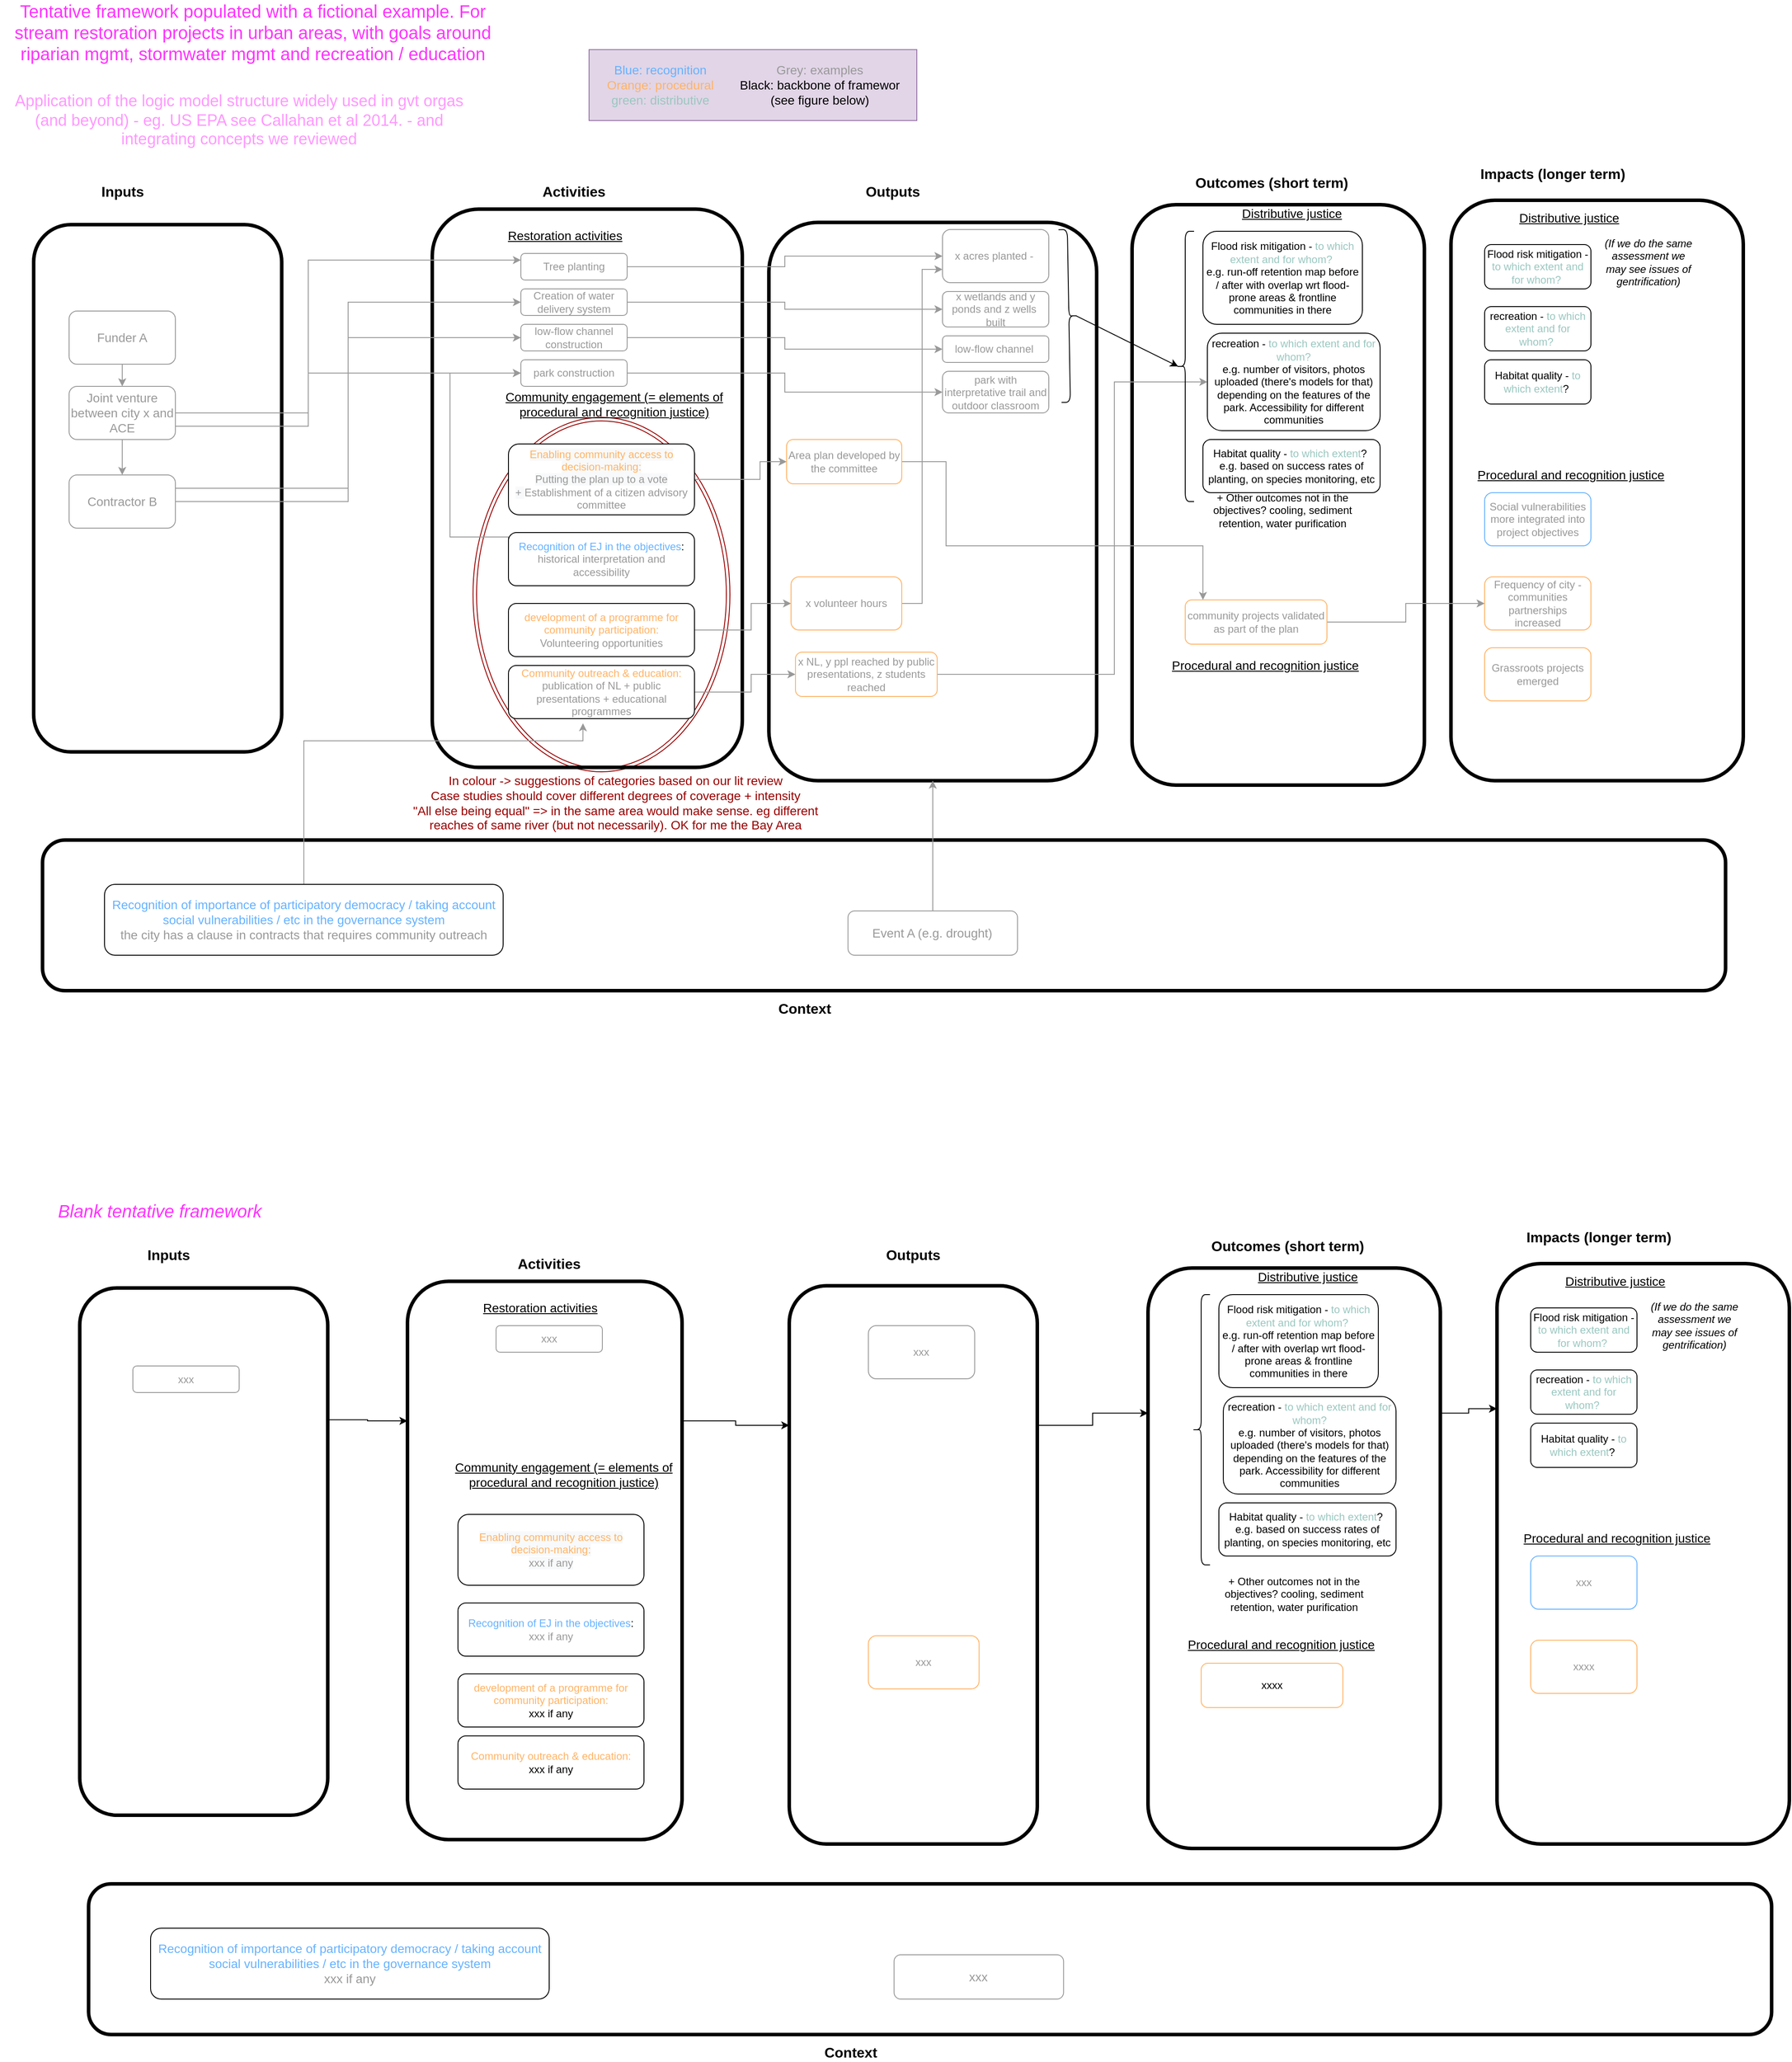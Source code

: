 <mxfile version="13.6.6" type="github">
  <diagram id="vgA6iTGPaxQfXKOa6rfH" name="Page-1">
    <mxGraphModel dx="1371" dy="645" grid="1" gridSize="10" guides="1" tooltips="1" connect="1" arrows="1" fold="1" page="1" pageScale="1" pageWidth="1654" pageHeight="2336" math="0" shadow="0">
      <root>
        <mxCell id="0" />
        <mxCell id="1" parent="0" />
        <mxCell id="vsAwOf1phoWgkUj9JQo5-122" value="" style="whiteSpace=wrap;html=1;strokeColor=#9673a6;strokeWidth=1;fillColor=#e1d5e7;fontSize=14;" vertex="1" parent="1">
          <mxGeometry x="685" y="70" width="370" height="80" as="geometry" />
        </mxCell>
        <mxCell id="vsAwOf1phoWgkUj9JQo5-114" style="edgeStyle=orthogonalEdgeStyle;rounded=0;orthogonalLoop=1;jettySize=auto;html=1;exitX=1;exitY=0.25;exitDx=0;exitDy=0;entryX=0;entryY=0.25;entryDx=0;entryDy=0;strokeColor=#000000;fontSize=14;fontColor=#999999;" edge="1" parent="1" source="vsAwOf1phoWgkUj9JQo5-41" target="vsAwOf1phoWgkUj9JQo5-38">
          <mxGeometry relative="1" as="geometry" />
        </mxCell>
        <mxCell id="vsAwOf1phoWgkUj9JQo5-41" value="" style="rounded=1;whiteSpace=wrap;html=1;fontSize=16;fillColor=none;strokeWidth=4;" vertex="1" parent="1">
          <mxGeometry x="480" y="1460" width="310" height="630" as="geometry" />
        </mxCell>
        <mxCell id="vsAwOf1phoWgkUj9JQo5-33" value="" style="rounded=1;whiteSpace=wrap;html=1;fontSize=16;fillColor=none;strokeWidth=4;" vertex="1" parent="1">
          <mxGeometry x="68" y="962" width="1900" height="170" as="geometry" />
        </mxCell>
        <mxCell id="vsAwOf1phoWgkUj9JQo5-28" value="" style="rounded=1;whiteSpace=wrap;html=1;fontSize=16;fillColor=none;strokeWidth=4;" vertex="1" parent="1">
          <mxGeometry x="1298" y="245" width="330" height="655" as="geometry" />
        </mxCell>
        <mxCell id="vsAwOf1phoWgkUj9JQo5-30" value="" style="rounded=1;whiteSpace=wrap;html=1;fontSize=16;fillColor=none;strokeWidth=4;" vertex="1" parent="1">
          <mxGeometry x="1658" y="240" width="330" height="655" as="geometry" />
        </mxCell>
        <mxCell id="vsAwOf1phoWgkUj9JQo5-26" value="" style="rounded=1;whiteSpace=wrap;html=1;fontSize=16;fillColor=none;strokeWidth=4;" vertex="1" parent="1">
          <mxGeometry x="888" y="265" width="370" height="630" as="geometry" />
        </mxCell>
        <mxCell id="vsAwOf1phoWgkUj9JQo5-22" value="" style="rounded=1;whiteSpace=wrap;html=1;fontSize=16;fillColor=none;strokeWidth=4;" vertex="1" parent="1">
          <mxGeometry x="58" y="267.5" width="280" height="595" as="geometry" />
        </mxCell>
        <mxCell id="OVi4SH4In0DBITWxW0jp-76" value="" style="ellipse;shape=doubleEllipse;whiteSpace=wrap;html=1;fillColor=none;fontColor=#990000;strokeColor=#990000;" parent="1" vertex="1">
          <mxGeometry x="554" y="485" width="290" height="400" as="geometry" />
        </mxCell>
        <mxCell id="vsAwOf1phoWgkUj9JQo5-4" value="" style="rounded=1;whiteSpace=wrap;html=1;fontSize=16;fillColor=none;strokeWidth=4;" vertex="1" parent="1">
          <mxGeometry x="508" y="250" width="350" height="630" as="geometry" />
        </mxCell>
        <mxCell id="OVi4SH4In0DBITWxW0jp-1" value="Activities" style="text;html=1;strokeColor=none;fillColor=none;align=center;verticalAlign=middle;whiteSpace=wrap;rounded=0;fontSize=16;fontStyle=1" parent="1" vertex="1">
          <mxGeometry x="648" y="220" width="40" height="20" as="geometry" />
        </mxCell>
        <mxCell id="OVi4SH4In0DBITWxW0jp-23" style="edgeStyle=orthogonalEdgeStyle;rounded=0;orthogonalLoop=1;jettySize=auto;html=1;exitX=1;exitY=0.5;exitDx=0;exitDy=0;strokeColor=#999999;" parent="1" source="OVi4SH4In0DBITWxW0jp-2" target="OVi4SH4In0DBITWxW0jp-16" edge="1">
          <mxGeometry relative="1" as="geometry" />
        </mxCell>
        <mxCell id="OVi4SH4In0DBITWxW0jp-2" value="Tree planting" style="rounded=1;whiteSpace=wrap;html=1;fontColor=#999999;strokeColor=#999999;" parent="1" vertex="1">
          <mxGeometry x="608" y="300" width="120" height="30" as="geometry" />
        </mxCell>
        <mxCell id="OVi4SH4In0DBITWxW0jp-3" value="&lt;font style=&quot;font-size: 14px&quot;&gt;&lt;u&gt;Restoration activities&lt;/u&gt;&lt;/font&gt;" style="text;html=1;strokeColor=none;fillColor=none;align=center;verticalAlign=middle;whiteSpace=wrap;rounded=0;" parent="1" vertex="1">
          <mxGeometry x="588" y="270" width="140" height="20" as="geometry" />
        </mxCell>
        <mxCell id="OVi4SH4In0DBITWxW0jp-38" style="edgeStyle=orthogonalEdgeStyle;rounded=0;orthogonalLoop=1;jettySize=auto;html=1;exitX=1;exitY=0.5;exitDx=0;exitDy=0;entryX=0;entryY=0.5;entryDx=0;entryDy=0;strokeColor=#999999;" parent="1" source="OVi4SH4In0DBITWxW0jp-4" target="OVi4SH4In0DBITWxW0jp-17" edge="1">
          <mxGeometry relative="1" as="geometry" />
        </mxCell>
        <mxCell id="OVi4SH4In0DBITWxW0jp-4" value="Creation of water delivery system" style="rounded=1;whiteSpace=wrap;html=1;fontColor=#999999;strokeColor=#999999;" parent="1" vertex="1">
          <mxGeometry x="608" y="340" width="120" height="30" as="geometry" />
        </mxCell>
        <mxCell id="OVi4SH4In0DBITWxW0jp-36" style="edgeStyle=orthogonalEdgeStyle;rounded=0;orthogonalLoop=1;jettySize=auto;html=1;exitX=1;exitY=0.5;exitDx=0;exitDy=0;entryX=0;entryY=0.5;entryDx=0;entryDy=0;strokeColor=#999999;" parent="1" source="OVi4SH4In0DBITWxW0jp-5" target="OVi4SH4In0DBITWxW0jp-18" edge="1">
          <mxGeometry relative="1" as="geometry" />
        </mxCell>
        <mxCell id="OVi4SH4In0DBITWxW0jp-5" value="low-flow channel construction" style="rounded=1;whiteSpace=wrap;html=1;fontColor=#999999;strokeColor=#999999;" parent="1" vertex="1">
          <mxGeometry x="608" y="380" width="120" height="30" as="geometry" />
        </mxCell>
        <mxCell id="OVi4SH4In0DBITWxW0jp-34" style="edgeStyle=orthogonalEdgeStyle;rounded=0;orthogonalLoop=1;jettySize=auto;html=1;exitX=1;exitY=0.5;exitDx=0;exitDy=0;strokeColor=#999999;" parent="1" source="OVi4SH4In0DBITWxW0jp-6" target="OVi4SH4In0DBITWxW0jp-19" edge="1">
          <mxGeometry relative="1" as="geometry" />
        </mxCell>
        <mxCell id="OVi4SH4In0DBITWxW0jp-6" value="park construction" style="rounded=1;whiteSpace=wrap;html=1;fontColor=#999999;strokeColor=#999999;" parent="1" vertex="1">
          <mxGeometry x="608" y="420" width="120" height="30" as="geometry" />
        </mxCell>
        <mxCell id="OVi4SH4In0DBITWxW0jp-7" value="&lt;div&gt;Community engagement (= elements of &lt;br&gt;&lt;/div&gt;&lt;div&gt;procedural and recognition justice)&lt;/div&gt;" style="text;html=1;align=center;verticalAlign=middle;resizable=0;points=[];autosize=1;fontSize=14;fontStyle=4" parent="1" vertex="1">
          <mxGeometry x="583" y="450" width="260" height="40" as="geometry" />
        </mxCell>
        <mxCell id="OVi4SH4In0DBITWxW0jp-25" style="edgeStyle=orthogonalEdgeStyle;rounded=0;orthogonalLoop=1;jettySize=auto;html=1;exitX=1;exitY=0.5;exitDx=0;exitDy=0;entryX=0;entryY=0.5;entryDx=0;entryDy=0;strokeColor=#999999;" parent="1" source="OVi4SH4In0DBITWxW0jp-10" target="OVi4SH4In0DBITWxW0jp-20" edge="1">
          <mxGeometry relative="1" as="geometry">
            <Array as="points">
              <mxPoint x="878" y="555" />
              <mxPoint x="878" y="535" />
            </Array>
          </mxGeometry>
        </mxCell>
        <mxCell id="OVi4SH4In0DBITWxW0jp-10" value="&lt;font color=&quot;#FFB366&quot;&gt;&lt;span style=&quot;font-family: &amp;#34;helvetica&amp;#34; ; font-size: 12px ; font-style: normal ; font-weight: 400 ; letter-spacing: normal ; text-align: center ; text-indent: 0px ; text-transform: none ; word-spacing: 0px ; background-color: rgb(248 , 249 , 250) ; display: inline ; float: none&quot;&gt;Enabling community access to decision-making&lt;/span&gt;&lt;/font&gt;&lt;span style=&quot;color: rgb(0 , 0 , 0) ; font-family: &amp;#34;helvetica&amp;#34; ; font-size: 12px ; font-style: normal ; font-weight: 400 ; letter-spacing: normal ; text-align: center ; text-indent: 0px ; text-transform: none ; word-spacing: 0px ; background-color: rgb(248 , 249 , 250) ; display: inline ; float: none&quot;&gt;&lt;font color=&quot;#FFB366&quot;&gt;: &lt;/font&gt;&lt;br&gt;&lt;font color=&quot;#999999&quot;&gt;Putting the plan up to a vote +&amp;nbsp;&lt;/font&gt;&lt;/span&gt;&lt;font color=&quot;#999999&quot;&gt;Establishment of a citizen advisory committee&lt;/font&gt;" style="rounded=1;whiteSpace=wrap;html=1;" parent="1" vertex="1">
          <mxGeometry x="594" y="515" width="210" height="80" as="geometry" />
        </mxCell>
        <mxCell id="OVi4SH4In0DBITWxW0jp-31" style="edgeStyle=orthogonalEdgeStyle;rounded=0;orthogonalLoop=1;jettySize=auto;html=1;exitX=0;exitY=0.5;exitDx=0;exitDy=0;entryX=0;entryY=0.5;entryDx=0;entryDy=0;strokeColor=#999999;" parent="1" source="OVi4SH4In0DBITWxW0jp-11" target="OVi4SH4In0DBITWxW0jp-6" edge="1">
          <mxGeometry relative="1" as="geometry">
            <Array as="points">
              <mxPoint x="594" y="620" />
              <mxPoint x="528" y="620" />
              <mxPoint x="528" y="435" />
            </Array>
          </mxGeometry>
        </mxCell>
        <mxCell id="OVi4SH4In0DBITWxW0jp-11" value="&lt;font color=&quot;#66b2ff&quot;&gt;Recognition of EJ in the objectives&lt;/font&gt;: &lt;font color=&quot;#999999&quot;&gt;historical interpretation and accessibility&lt;/font&gt;" style="rounded=1;whiteSpace=wrap;html=1;" parent="1" vertex="1">
          <mxGeometry x="594" y="615" width="210" height="60" as="geometry" />
        </mxCell>
        <mxCell id="OVi4SH4In0DBITWxW0jp-30" style="edgeStyle=orthogonalEdgeStyle;rounded=0;orthogonalLoop=1;jettySize=auto;html=1;exitX=1;exitY=0.5;exitDx=0;exitDy=0;strokeColor=#999999;" parent="1" source="OVi4SH4In0DBITWxW0jp-13" target="OVi4SH4In0DBITWxW0jp-27" edge="1">
          <mxGeometry relative="1" as="geometry">
            <Array as="points">
              <mxPoint x="868" y="725" />
              <mxPoint x="868" y="695" />
            </Array>
          </mxGeometry>
        </mxCell>
        <mxCell id="OVi4SH4In0DBITWxW0jp-13" value="&lt;font color=&quot;#FFB366&quot;&gt;development of a programme for community participation:&lt;/font&gt;&lt;br&gt;&lt;font color=&quot;#999999&quot;&gt;Volunteering opportunities&lt;/font&gt;" style="rounded=1;whiteSpace=wrap;html=1;" parent="1" vertex="1">
          <mxGeometry x="594" y="695" width="210" height="60" as="geometry" />
        </mxCell>
        <mxCell id="OVi4SH4In0DBITWxW0jp-26" style="edgeStyle=orthogonalEdgeStyle;rounded=0;orthogonalLoop=1;jettySize=auto;html=1;exitX=1;exitY=0.5;exitDx=0;exitDy=0;entryX=0;entryY=0.5;entryDx=0;entryDy=0;strokeColor=#999999;" parent="1" source="OVi4SH4In0DBITWxW0jp-14" target="OVi4SH4In0DBITWxW0jp-21" edge="1">
          <mxGeometry relative="1" as="geometry">
            <Array as="points">
              <mxPoint x="868" y="795" />
              <mxPoint x="868" y="775" />
            </Array>
          </mxGeometry>
        </mxCell>
        <mxCell id="OVi4SH4In0DBITWxW0jp-14" value="&lt;font color=&quot;#FFB366&quot;&gt;Community outreach &amp;amp; education:&lt;/font&gt;&lt;br&gt;&lt;font color=&quot;#999999&quot;&gt;publication of NL + public presentations + educational programmes&lt;/font&gt;" style="rounded=1;whiteSpace=wrap;html=1;" parent="1" vertex="1">
          <mxGeometry x="594" y="765" width="210" height="60" as="geometry" />
        </mxCell>
        <mxCell id="OVi4SH4In0DBITWxW0jp-15" value="Outputs" style="text;html=1;strokeColor=none;fillColor=none;align=center;verticalAlign=middle;whiteSpace=wrap;rounded=0;fontSize=16;fontStyle=1" parent="1" vertex="1">
          <mxGeometry x="1008" y="220" width="40" height="20" as="geometry" />
        </mxCell>
        <mxCell id="OVi4SH4In0DBITWxW0jp-16" value="x acres planted -&amp;nbsp;" style="rounded=1;whiteSpace=wrap;html=1;fontColor=#999999;strokeColor=#999999;" parent="1" vertex="1">
          <mxGeometry x="1084" y="273" width="120" height="60" as="geometry" />
        </mxCell>
        <mxCell id="OVi4SH4In0DBITWxW0jp-17" value="x wetlands and y ponds and z wells&amp;nbsp; built" style="rounded=1;whiteSpace=wrap;html=1;fontColor=#999999;strokeColor=#999999;" parent="1" vertex="1">
          <mxGeometry x="1084" y="343" width="120" height="40" as="geometry" />
        </mxCell>
        <mxCell id="OVi4SH4In0DBITWxW0jp-18" value="low-flow channel&amp;nbsp;" style="rounded=1;whiteSpace=wrap;html=1;fontColor=#999999;strokeColor=#999999;" parent="1" vertex="1">
          <mxGeometry x="1084" y="393" width="120" height="30" as="geometry" />
        </mxCell>
        <mxCell id="OVi4SH4In0DBITWxW0jp-19" value="park with interpretative trail and outdoor classroom" style="rounded=1;whiteSpace=wrap;html=1;fontColor=#999999;strokeColor=#999999;" parent="1" vertex="1">
          <mxGeometry x="1084" y="433" width="120" height="47" as="geometry" />
        </mxCell>
        <mxCell id="OVi4SH4In0DBITWxW0jp-46" style="edgeStyle=orthogonalEdgeStyle;rounded=0;orthogonalLoop=1;jettySize=auto;html=1;exitX=1;exitY=0.5;exitDx=0;exitDy=0;strokeColor=#999999;" parent="1" source="OVi4SH4In0DBITWxW0jp-20" target="OVi4SH4In0DBITWxW0jp-45" edge="1">
          <mxGeometry relative="1" as="geometry">
            <Array as="points">
              <mxPoint x="1088" y="535" />
              <mxPoint x="1088" y="630" />
              <mxPoint x="1378" y="630" />
            </Array>
          </mxGeometry>
        </mxCell>
        <mxCell id="OVi4SH4In0DBITWxW0jp-20" value="&lt;font&gt;Area plan developed by the committee&lt;/font&gt;" style="rounded=1;whiteSpace=wrap;html=1;strokeColor=#FFB366;fontColor=#999999;" parent="1" vertex="1">
          <mxGeometry x="908" y="510" width="130" height="50" as="geometry" />
        </mxCell>
        <mxCell id="vsAwOf1phoWgkUj9JQo5-25" style="edgeStyle=orthogonalEdgeStyle;rounded=0;orthogonalLoop=1;jettySize=auto;html=1;exitX=1;exitY=0.5;exitDx=0;exitDy=0;entryX=0;entryY=0.5;entryDx=0;entryDy=0;fontSize=16;fontColor=#000000;strokeColor=#999999;" edge="1" parent="1" source="OVi4SH4In0DBITWxW0jp-21" target="OVi4SH4In0DBITWxW0jp-47">
          <mxGeometry relative="1" as="geometry">
            <Array as="points">
              <mxPoint x="1278" y="775" />
              <mxPoint x="1278" y="445" />
            </Array>
          </mxGeometry>
        </mxCell>
        <mxCell id="OVi4SH4In0DBITWxW0jp-21" value="&lt;font&gt;x NL, y ppl reached by public presentations, z students reached&lt;/font&gt;" style="rounded=1;whiteSpace=wrap;html=1;strokeColor=#FFB366;fontColor=#999999;" parent="1" vertex="1">
          <mxGeometry x="918" y="750" width="160" height="50" as="geometry" />
        </mxCell>
        <mxCell id="OVi4SH4In0DBITWxW0jp-28" style="edgeStyle=orthogonalEdgeStyle;rounded=0;orthogonalLoop=1;jettySize=auto;html=1;exitX=1;exitY=0.5;exitDx=0;exitDy=0;entryX=0;entryY=0.75;entryDx=0;entryDy=0;strokeColor=#999999;" parent="1" source="OVi4SH4In0DBITWxW0jp-27" target="OVi4SH4In0DBITWxW0jp-16" edge="1">
          <mxGeometry relative="1" as="geometry" />
        </mxCell>
        <mxCell id="OVi4SH4In0DBITWxW0jp-27" value="&lt;font&gt;x volunteer hours&lt;/font&gt;" style="rounded=1;whiteSpace=wrap;html=1;strokeColor=#FFB366;fontColor=#999999;" parent="1" vertex="1">
          <mxGeometry x="913" y="665" width="125" height="60" as="geometry" />
        </mxCell>
        <mxCell id="OVi4SH4In0DBITWxW0jp-42" value="Outcomes (short term)&amp;nbsp;" style="text;html=1;strokeColor=none;fillColor=none;align=center;verticalAlign=middle;whiteSpace=wrap;rounded=0;fontSize=16;fontStyle=1" parent="1" vertex="1">
          <mxGeometry x="1368" y="210" width="180" height="20" as="geometry" />
        </mxCell>
        <mxCell id="OVi4SH4In0DBITWxW0jp-44" value="Flood risk mitigation - &lt;font color=&quot;#9ac7bf&quot;&gt;to which extent and for whom?&lt;/font&gt;&amp;nbsp;&lt;br&gt;e.g. run-off retention map before / after with overlap wrt flood-prone areas &amp;amp; frontline communities in there" style="rounded=1;whiteSpace=wrap;html=1;" parent="1" vertex="1">
          <mxGeometry x="1378" y="275" width="180" height="105" as="geometry" />
        </mxCell>
        <mxCell id="OVi4SH4In0DBITWxW0jp-80" style="edgeStyle=orthogonalEdgeStyle;rounded=0;orthogonalLoop=1;jettySize=auto;html=1;exitX=1;exitY=0.5;exitDx=0;exitDy=0;entryX=0;entryY=0.5;entryDx=0;entryDy=0;strokeColor=#999999;" parent="1" source="OVi4SH4In0DBITWxW0jp-45" target="OVi4SH4In0DBITWxW0jp-73" edge="1">
          <mxGeometry relative="1" as="geometry" />
        </mxCell>
        <mxCell id="OVi4SH4In0DBITWxW0jp-45" value="&lt;font color=&quot;#999999&quot;&gt;community projects validated as part of the plan&lt;/font&gt;" style="rounded=1;whiteSpace=wrap;html=1;strokeColor=#FFB366;" parent="1" vertex="1">
          <mxGeometry x="1358" y="691" width="160" height="50" as="geometry" />
        </mxCell>
        <mxCell id="OVi4SH4In0DBITWxW0jp-47" value="recreation - &lt;font color=&quot;#9ac7bf&quot;&gt;to which extent and for whom? &lt;/font&gt;&lt;br&gt;e.g. number of visitors, photos uploaded (there&#39;s models for that) depending on the features of the park. Accessibility for different communities" style="rounded=1;whiteSpace=wrap;html=1;" parent="1" vertex="1">
          <mxGeometry x="1383" y="390" width="195" height="110" as="geometry" />
        </mxCell>
        <mxCell id="OVi4SH4In0DBITWxW0jp-48" value="Habitat quality - &lt;font color=&quot;#9ac7bf&quot;&gt;to which extent&lt;/font&gt;?&amp;nbsp;&lt;br&gt;e.g. based on success rates of planting, on species monitoring, etc" style="rounded=1;whiteSpace=wrap;html=1;" parent="1" vertex="1">
          <mxGeometry x="1378" y="510" width="200" height="60" as="geometry" />
        </mxCell>
        <mxCell id="OVi4SH4In0DBITWxW0jp-51" value="Distributive justice" style="text;html=1;align=center;verticalAlign=middle;resizable=0;points=[];autosize=1;fontSize=14;fontStyle=4" parent="1" vertex="1">
          <mxGeometry x="1413" y="245" width="130" height="20" as="geometry" />
        </mxCell>
        <mxCell id="OVi4SH4In0DBITWxW0jp-54" value="Impacts (longer term)" style="text;html=1;strokeColor=none;fillColor=none;align=center;verticalAlign=middle;whiteSpace=wrap;rounded=0;fontSize=16;fontStyle=1" parent="1" vertex="1">
          <mxGeometry x="1683" y="200" width="180" height="20" as="geometry" />
        </mxCell>
        <mxCell id="OVi4SH4In0DBITWxW0jp-55" value="" style="shape=curlyBracket;whiteSpace=wrap;html=1;rounded=1;strokeColor=#000000;" parent="1" vertex="1">
          <mxGeometry x="1348" y="275" width="20" height="305" as="geometry" />
        </mxCell>
        <mxCell id="OVi4SH4In0DBITWxW0jp-56" value="" style="shape=curlyBracket;whiteSpace=wrap;html=1;rounded=1;strokeColor=#000000;rotation=-181;size=0.5;" parent="1" vertex="1">
          <mxGeometry x="1216.65" y="273" width="20" height="195" as="geometry" />
        </mxCell>
        <mxCell id="OVi4SH4In0DBITWxW0jp-57" value="" style="endArrow=classic;html=1;exitX=0.1;exitY=0.5;exitDx=0;exitDy=0;exitPerimeter=0;entryX=0.1;entryY=0.5;entryDx=0;entryDy=0;entryPerimeter=0;" parent="1" source="OVi4SH4In0DBITWxW0jp-56" target="OVi4SH4In0DBITWxW0jp-55" edge="1">
          <mxGeometry width="50" height="50" relative="1" as="geometry">
            <mxPoint x="1236.65" y="369.92" as="sourcePoint" />
            <mxPoint x="1288" y="410" as="targetPoint" />
          </mxGeometry>
        </mxCell>
        <mxCell id="OVi4SH4In0DBITWxW0jp-60" value="Flood risk mitigation - &lt;font color=&quot;#9ac7bf&quot;&gt;to which extent and for whom?&lt;/font&gt;&amp;nbsp;" style="rounded=1;whiteSpace=wrap;html=1;" parent="1" vertex="1">
          <mxGeometry x="1696" y="290" width="120" height="50" as="geometry" />
        </mxCell>
        <mxCell id="OVi4SH4In0DBITWxW0jp-61" value="recreation - &lt;font color=&quot;#9ac7bf&quot;&gt;to which extent and for whom?&amp;nbsp;&lt;/font&gt;" style="rounded=1;whiteSpace=wrap;html=1;" parent="1" vertex="1">
          <mxGeometry x="1696" y="359.99" width="120" height="50" as="geometry" />
        </mxCell>
        <mxCell id="OVi4SH4In0DBITWxW0jp-62" value="Habitat quality - &lt;font color=&quot;#9ac7bf&quot;&gt;to which extent&lt;/font&gt;?&amp;nbsp;" style="rounded=1;whiteSpace=wrap;html=1;" parent="1" vertex="1">
          <mxGeometry x="1696" y="419.99" width="120" height="50" as="geometry" />
        </mxCell>
        <mxCell id="OVi4SH4In0DBITWxW0jp-63" value="Distributive justice" style="text;html=1;align=center;verticalAlign=middle;resizable=0;points=[];autosize=1;fontSize=14;fontStyle=4" parent="1" vertex="1">
          <mxGeometry x="1726" y="250" width="130" height="20" as="geometry" />
        </mxCell>
        <mxCell id="OVi4SH4In0DBITWxW0jp-66" value="(If we do the same assessment we may see issues of gentrification)" style="text;html=1;strokeColor=none;fillColor=none;align=center;verticalAlign=middle;whiteSpace=wrap;rounded=0;fontStyle=2" parent="1" vertex="1">
          <mxGeometry x="1826" y="300" width="110" height="20" as="geometry" />
        </mxCell>
        <mxCell id="OVi4SH4In0DBITWxW0jp-72" value="+ Other outcomes not in the objectives? cooling, sediment retention, water purification" style="text;html=1;strokeColor=none;fillColor=none;align=center;verticalAlign=middle;whiteSpace=wrap;rounded=0;" parent="1" vertex="1">
          <mxGeometry x="1383" y="580" width="170" height="20" as="geometry" />
        </mxCell>
        <mxCell id="OVi4SH4In0DBITWxW0jp-73" value="&lt;font&gt;Frequency of city - communities partnerships increased&lt;/font&gt;" style="rounded=1;whiteSpace=wrap;html=1;fontColor=#999999;strokeColor=#FFB366;" parent="1" vertex="1">
          <mxGeometry x="1696" y="665" width="120" height="60" as="geometry" />
        </mxCell>
        <mxCell id="OVi4SH4In0DBITWxW0jp-75" value="&lt;font&gt;Social vulnerabilities more integrated into project objectives&lt;/font&gt;" style="rounded=1;whiteSpace=wrap;html=1;fontColor=#999999;strokeColor=#66B2FF;" parent="1" vertex="1">
          <mxGeometry x="1696" y="570" width="120" height="60" as="geometry" />
        </mxCell>
        <mxCell id="OVi4SH4In0DBITWxW0jp-81" value="&lt;font&gt;Grassroots projects emerged&lt;/font&gt;" style="rounded=1;whiteSpace=wrap;html=1;fontColor=#999999;strokeColor=#FFB366;" parent="1" vertex="1">
          <mxGeometry x="1696" y="745" width="120" height="60" as="geometry" />
        </mxCell>
        <mxCell id="vsAwOf1phoWgkUj9JQo5-1" value="Procedural and recognition justice" style="text;html=1;align=center;verticalAlign=middle;resizable=0;points=[];autosize=1;fontSize=14;fontStyle=4" vertex="1" parent="1">
          <mxGeometry x="1678" y="540" width="230" height="20" as="geometry" />
        </mxCell>
        <mxCell id="vsAwOf1phoWgkUj9JQo5-3" value="Procedural and recognition justice" style="text;html=1;align=center;verticalAlign=middle;resizable=0;points=[];autosize=1;fontSize=14;fontStyle=4" vertex="1" parent="1">
          <mxGeometry x="1333" y="755" width="230" height="20" as="geometry" />
        </mxCell>
        <mxCell id="vsAwOf1phoWgkUj9JQo5-6" value="&lt;div&gt;&lt;font color=&quot;#66B2FF&quot;&gt;Blue: recognition&lt;/font&gt;&lt;/div&gt;&lt;div&gt;&lt;font color=&quot;#FFB366&quot;&gt;Orange: procedural&lt;/font&gt;&lt;/div&gt;&lt;div&gt;&lt;font color=&quot;#9AC7BF&quot;&gt;green: distributive&lt;/font&gt;&lt;br&gt;&lt;/div&gt;" style="text;html=1;align=center;verticalAlign=middle;resizable=0;points=[];autosize=1;fontSize=14;fontColor=#990000;" vertex="1" parent="1">
          <mxGeometry x="695" y="80" width="140" height="60" as="geometry" />
        </mxCell>
        <mxCell id="vsAwOf1phoWgkUj9JQo5-8" value="Inputs " style="text;html=1;align=center;verticalAlign=middle;resizable=0;points=[];autosize=1;fontSize=16;fontStyle=1" vertex="1" parent="1">
          <mxGeometry x="128" y="220" width="60" height="20" as="geometry" />
        </mxCell>
        <mxCell id="vsAwOf1phoWgkUj9JQo5-15" style="edgeStyle=orthogonalEdgeStyle;rounded=0;orthogonalLoop=1;jettySize=auto;html=1;exitX=0.5;exitY=1;exitDx=0;exitDy=0;entryX=0.5;entryY=0;entryDx=0;entryDy=0;fontSize=14;fontColor=#000000;strokeColor=#999999;" edge="1" parent="1" source="vsAwOf1phoWgkUj9JQo5-9" target="vsAwOf1phoWgkUj9JQo5-10">
          <mxGeometry relative="1" as="geometry" />
        </mxCell>
        <mxCell id="vsAwOf1phoWgkUj9JQo5-9" value="Funder A" style="rounded=1;whiteSpace=wrap;html=1;strokeWidth=1;fillColor=none;fontSize=14;strokeColor=#999999;fontColor=#999999;" vertex="1" parent="1">
          <mxGeometry x="98" y="365" width="120" height="60" as="geometry" />
        </mxCell>
        <mxCell id="vsAwOf1phoWgkUj9JQo5-16" style="edgeStyle=orthogonalEdgeStyle;rounded=0;orthogonalLoop=1;jettySize=auto;html=1;exitX=0.5;exitY=1;exitDx=0;exitDy=0;entryX=0.5;entryY=0;entryDx=0;entryDy=0;fontSize=14;fontColor=#000000;strokeColor=#999999;" edge="1" parent="1" source="vsAwOf1phoWgkUj9JQo5-10" target="vsAwOf1phoWgkUj9JQo5-11">
          <mxGeometry relative="1" as="geometry" />
        </mxCell>
        <mxCell id="vsAwOf1phoWgkUj9JQo5-19" style="edgeStyle=orthogonalEdgeStyle;rounded=0;orthogonalLoop=1;jettySize=auto;html=1;exitX=1;exitY=0.5;exitDx=0;exitDy=0;entryX=0;entryY=0.25;entryDx=0;entryDy=0;fontSize=14;fontColor=#000000;strokeColor=#999999;" edge="1" parent="1" source="vsAwOf1phoWgkUj9JQo5-10" target="OVi4SH4In0DBITWxW0jp-2">
          <mxGeometry relative="1" as="geometry">
            <Array as="points">
              <mxPoint x="368" y="480" />
              <mxPoint x="368" y="308" />
            </Array>
          </mxGeometry>
        </mxCell>
        <mxCell id="vsAwOf1phoWgkUj9JQo5-20" style="edgeStyle=orthogonalEdgeStyle;rounded=0;orthogonalLoop=1;jettySize=auto;html=1;exitX=1;exitY=0.75;exitDx=0;exitDy=0;entryX=0;entryY=0.5;entryDx=0;entryDy=0;fontSize=14;fontColor=#000000;strokeColor=#999999;" edge="1" parent="1" source="vsAwOf1phoWgkUj9JQo5-10" target="OVi4SH4In0DBITWxW0jp-6">
          <mxGeometry relative="1" as="geometry">
            <Array as="points">
              <mxPoint x="368" y="495" />
              <mxPoint x="368" y="435" />
            </Array>
          </mxGeometry>
        </mxCell>
        <mxCell id="vsAwOf1phoWgkUj9JQo5-10" value="Joint venture between city x and ACE" style="rounded=1;whiteSpace=wrap;html=1;strokeWidth=1;fillColor=none;fontSize=14;strokeColor=#999999;fontColor=#999999;" vertex="1" parent="1">
          <mxGeometry x="98" y="450" width="120" height="60" as="geometry" />
        </mxCell>
        <mxCell id="vsAwOf1phoWgkUj9JQo5-17" style="edgeStyle=orthogonalEdgeStyle;rounded=0;orthogonalLoop=1;jettySize=auto;html=1;exitX=1;exitY=0.5;exitDx=0;exitDy=0;entryX=0;entryY=0.5;entryDx=0;entryDy=0;fontSize=14;fontColor=#000000;strokeColor=#999999;" edge="1" parent="1" source="vsAwOf1phoWgkUj9JQo5-11" target="OVi4SH4In0DBITWxW0jp-5">
          <mxGeometry relative="1" as="geometry" />
        </mxCell>
        <mxCell id="vsAwOf1phoWgkUj9JQo5-18" style="edgeStyle=orthogonalEdgeStyle;rounded=0;orthogonalLoop=1;jettySize=auto;html=1;exitX=1;exitY=0.25;exitDx=0;exitDy=0;entryX=0;entryY=0.5;entryDx=0;entryDy=0;fontSize=14;fontColor=#000000;strokeColor=#999999;" edge="1" parent="1" source="vsAwOf1phoWgkUj9JQo5-11" target="OVi4SH4In0DBITWxW0jp-4">
          <mxGeometry relative="1" as="geometry" />
        </mxCell>
        <mxCell id="vsAwOf1phoWgkUj9JQo5-11" value="Contractor B" style="rounded=1;whiteSpace=wrap;html=1;strokeWidth=1;fillColor=none;fontSize=14;strokeColor=#999999;fontColor=#999999;" vertex="1" parent="1">
          <mxGeometry x="98" y="550" width="120" height="60" as="geometry" />
        </mxCell>
        <mxCell id="vsAwOf1phoWgkUj9JQo5-21" style="edgeStyle=orthogonalEdgeStyle;rounded=0;orthogonalLoop=1;jettySize=auto;html=1;exitX=0.5;exitY=0;exitDx=0;exitDy=0;entryX=0.428;entryY=0.863;entryDx=0;entryDy=0;entryPerimeter=0;fontSize=14;fontColor=#000000;strokeColor=#999999;" edge="1" parent="1" source="vsAwOf1phoWgkUj9JQo5-12" target="OVi4SH4In0DBITWxW0jp-76">
          <mxGeometry relative="1" as="geometry">
            <Array as="points">
              <mxPoint x="363" y="850" />
              <mxPoint x="678" y="850" />
            </Array>
          </mxGeometry>
        </mxCell>
        <mxCell id="vsAwOf1phoWgkUj9JQo5-12" value="&lt;font color=&quot;#66b2ff&quot;&gt;Recognition of importance of participatory democracy / taking account social vulnerabilities / etc in the governance system&lt;/font&gt;&lt;br&gt;&lt;font color=&quot;#999999&quot;&gt;the city has a clause in contracts that requires community outreach&lt;/font&gt;" style="rounded=1;whiteSpace=wrap;html=1;strokeWidth=1;fillColor=none;fontSize=14;fontColor=#000000;" vertex="1" parent="1">
          <mxGeometry x="138" y="1012" width="450" height="80" as="geometry" />
        </mxCell>
        <mxCell id="vsAwOf1phoWgkUj9JQo5-32" style="edgeStyle=orthogonalEdgeStyle;rounded=0;orthogonalLoop=1;jettySize=auto;html=1;exitX=0.5;exitY=0;exitDx=0;exitDy=0;entryX=0.5;entryY=1;entryDx=0;entryDy=0;fontSize=14;fontColor=#000000;strokeColor=#999999;" edge="1" parent="1" source="vsAwOf1phoWgkUj9JQo5-31" target="vsAwOf1phoWgkUj9JQo5-26">
          <mxGeometry relative="1" as="geometry" />
        </mxCell>
        <mxCell id="vsAwOf1phoWgkUj9JQo5-31" value="&lt;font color=&quot;#999999&quot;&gt;Event A (e.g. drought)&lt;/font&gt;" style="rounded=1;whiteSpace=wrap;html=1;strokeWidth=1;fillColor=none;fontSize=14;fontColor=#000000;strokeColor=#999999;" vertex="1" parent="1">
          <mxGeometry x="977.32" y="1042" width="191.35" height="50" as="geometry" />
        </mxCell>
        <mxCell id="vsAwOf1phoWgkUj9JQo5-34" value="Context" style="text;html=1;align=center;verticalAlign=middle;resizable=0;points=[];autosize=1;fontSize=16;fontStyle=1" vertex="1" parent="1">
          <mxGeometry x="888" y="1142" width="80" height="20" as="geometry" />
        </mxCell>
        <mxCell id="vsAwOf1phoWgkUj9JQo5-35" value="" style="rounded=1;whiteSpace=wrap;html=1;fontSize=16;fillColor=none;strokeWidth=4;" vertex="1" parent="1">
          <mxGeometry x="120" y="2140" width="1900" height="170" as="geometry" />
        </mxCell>
        <mxCell id="vsAwOf1phoWgkUj9JQo5-120" style="edgeStyle=orthogonalEdgeStyle;rounded=0;orthogonalLoop=1;jettySize=auto;html=1;exitX=1;exitY=0.25;exitDx=0;exitDy=0;entryX=0;entryY=0.25;entryDx=0;entryDy=0;strokeColor=#000000;fontSize=14;fontColor=#999999;" edge="1" parent="1" source="vsAwOf1phoWgkUj9JQo5-36" target="vsAwOf1phoWgkUj9JQo5-37">
          <mxGeometry relative="1" as="geometry" />
        </mxCell>
        <mxCell id="vsAwOf1phoWgkUj9JQo5-36" value="" style="rounded=1;whiteSpace=wrap;html=1;fontSize=16;fillColor=none;strokeWidth=4;" vertex="1" parent="1">
          <mxGeometry x="1316" y="1445" width="330" height="655" as="geometry" />
        </mxCell>
        <mxCell id="vsAwOf1phoWgkUj9JQo5-37" value="" style="rounded=1;whiteSpace=wrap;html=1;fontSize=16;fillColor=none;strokeWidth=4;" vertex="1" parent="1">
          <mxGeometry x="1710" y="1440" width="330" height="655" as="geometry" />
        </mxCell>
        <mxCell id="vsAwOf1phoWgkUj9JQo5-116" style="edgeStyle=orthogonalEdgeStyle;rounded=0;orthogonalLoop=1;jettySize=auto;html=1;exitX=1;exitY=0.25;exitDx=0;exitDy=0;entryX=0;entryY=0.25;entryDx=0;entryDy=0;strokeColor=#000000;fontSize=14;fontColor=#999999;" edge="1" parent="1" source="vsAwOf1phoWgkUj9JQo5-38" target="vsAwOf1phoWgkUj9JQo5-36">
          <mxGeometry relative="1" as="geometry" />
        </mxCell>
        <mxCell id="vsAwOf1phoWgkUj9JQo5-38" value="" style="rounded=1;whiteSpace=wrap;html=1;fontSize=16;fillColor=none;strokeWidth=4;" vertex="1" parent="1">
          <mxGeometry x="911" y="1465" width="280" height="630" as="geometry" />
        </mxCell>
        <mxCell id="vsAwOf1phoWgkUj9JQo5-111" style="edgeStyle=orthogonalEdgeStyle;rounded=0;orthogonalLoop=1;jettySize=auto;html=1;exitX=1;exitY=0.25;exitDx=0;exitDy=0;entryX=0;entryY=0.25;entryDx=0;entryDy=0;fontSize=14;fontColor=#999999;" edge="1" parent="1" source="vsAwOf1phoWgkUj9JQo5-39" target="vsAwOf1phoWgkUj9JQo5-41">
          <mxGeometry relative="1" as="geometry" />
        </mxCell>
        <mxCell id="vsAwOf1phoWgkUj9JQo5-39" value="" style="rounded=1;whiteSpace=wrap;html=1;fontSize=16;fillColor=none;strokeWidth=4;" vertex="1" parent="1">
          <mxGeometry x="110" y="1467.5" width="280" height="595" as="geometry" />
        </mxCell>
        <mxCell id="vsAwOf1phoWgkUj9JQo5-42" value="Activities" style="text;html=1;strokeColor=none;fillColor=none;align=center;verticalAlign=middle;whiteSpace=wrap;rounded=0;fontSize=16;fontStyle=1" vertex="1" parent="1">
          <mxGeometry x="620" y="1430" width="40" height="20" as="geometry" />
        </mxCell>
        <mxCell id="vsAwOf1phoWgkUj9JQo5-44" value="xxx" style="rounded=1;whiteSpace=wrap;html=1;fontColor=#999999;strokeColor=#999999;" vertex="1" parent="1">
          <mxGeometry x="580" y="1510" width="120" height="30" as="geometry" />
        </mxCell>
        <mxCell id="vsAwOf1phoWgkUj9JQo5-45" value="&lt;font style=&quot;font-size: 14px&quot;&gt;&lt;u&gt;Restoration activities&lt;/u&gt;&lt;/font&gt;" style="text;html=1;strokeColor=none;fillColor=none;align=center;verticalAlign=middle;whiteSpace=wrap;rounded=0;" vertex="1" parent="1">
          <mxGeometry x="560" y="1480" width="140" height="20" as="geometry" />
        </mxCell>
        <mxCell id="vsAwOf1phoWgkUj9JQo5-52" value="&lt;div&gt;Community engagement (= elements of &lt;br&gt;&lt;/div&gt;&lt;div&gt;procedural and recognition justice)&lt;/div&gt;" style="text;html=1;align=center;verticalAlign=middle;resizable=0;points=[];autosize=1;fontSize=14;fontStyle=4" vertex="1" parent="1">
          <mxGeometry x="526" y="1658" width="260" height="40" as="geometry" />
        </mxCell>
        <mxCell id="vsAwOf1phoWgkUj9JQo5-54" value="&lt;font color=&quot;#FFB366&quot;&gt;&lt;span style=&quot;font-family: &amp;#34;helvetica&amp;#34; ; font-size: 12px ; font-style: normal ; font-weight: 400 ; letter-spacing: normal ; text-align: center ; text-indent: 0px ; text-transform: none ; word-spacing: 0px ; background-color: rgb(248 , 249 , 250) ; display: inline ; float: none&quot;&gt;Enabling community access to decision-making&lt;/span&gt;&lt;/font&gt;&lt;span style=&quot;color: rgb(0 , 0 , 0) ; font-family: &amp;#34;helvetica&amp;#34; ; font-size: 12px ; font-style: normal ; font-weight: 400 ; letter-spacing: normal ; text-align: center ; text-indent: 0px ; text-transform: none ; word-spacing: 0px ; background-color: rgb(248 , 249 , 250) ; display: inline ; float: none&quot;&gt;&lt;font color=&quot;#FFB366&quot;&gt;: &lt;/font&gt;&lt;br&gt;&lt;font color=&quot;#999999&quot;&gt;xxx if any&lt;/font&gt;&lt;/span&gt;&lt;font color=&quot;#999999&quot;&gt;&lt;/font&gt;" style="rounded=1;whiteSpace=wrap;html=1;" vertex="1" parent="1">
          <mxGeometry x="537" y="1723" width="210" height="80" as="geometry" />
        </mxCell>
        <mxCell id="vsAwOf1phoWgkUj9JQo5-56" value="&lt;font color=&quot;#66b2ff&quot;&gt;Recognition of EJ in the objectives&lt;/font&gt;: &lt;font color=&quot;#999999&quot;&gt;xxx if any&lt;br&gt;&lt;/font&gt;" style="rounded=1;whiteSpace=wrap;html=1;" vertex="1" parent="1">
          <mxGeometry x="537" y="1823" width="210" height="60" as="geometry" />
        </mxCell>
        <mxCell id="vsAwOf1phoWgkUj9JQo5-58" value="&lt;font color=&quot;#FFB366&quot;&gt;development of a programme for community participation:&lt;/font&gt;&lt;br&gt;xxx if any" style="rounded=1;whiteSpace=wrap;html=1;" vertex="1" parent="1">
          <mxGeometry x="537" y="1903" width="210" height="60" as="geometry" />
        </mxCell>
        <mxCell id="vsAwOf1phoWgkUj9JQo5-60" value="&lt;font color=&quot;#FFB366&quot;&gt;Community outreach &amp;amp; education:&lt;/font&gt;&lt;br&gt;xxx if any" style="rounded=1;whiteSpace=wrap;html=1;" vertex="1" parent="1">
          <mxGeometry x="537" y="1973" width="210" height="60" as="geometry" />
        </mxCell>
        <mxCell id="vsAwOf1phoWgkUj9JQo5-61" value="Outputs" style="text;html=1;strokeColor=none;fillColor=none;align=center;verticalAlign=middle;whiteSpace=wrap;rounded=0;fontSize=16;fontStyle=1" vertex="1" parent="1">
          <mxGeometry x="1031" y="1420" width="40" height="20" as="geometry" />
        </mxCell>
        <mxCell id="vsAwOf1phoWgkUj9JQo5-62" value="xxx" style="rounded=1;whiteSpace=wrap;html=1;fontColor=#999999;strokeColor=#999999;" vertex="1" parent="1">
          <mxGeometry x="1000.32" y="1510" width="120" height="60" as="geometry" />
        </mxCell>
        <mxCell id="vsAwOf1phoWgkUj9JQo5-71" value="xxx" style="rounded=1;whiteSpace=wrap;html=1;strokeColor=#FFB366;fontColor=#999999;" vertex="1" parent="1">
          <mxGeometry x="1000.32" y="1860" width="125" height="60" as="geometry" />
        </mxCell>
        <mxCell id="vsAwOf1phoWgkUj9JQo5-72" value="Outcomes (short term)&amp;nbsp;" style="text;html=1;strokeColor=none;fillColor=none;align=center;verticalAlign=middle;whiteSpace=wrap;rounded=0;fontSize=16;fontStyle=1" vertex="1" parent="1">
          <mxGeometry x="1386" y="1410" width="180" height="20" as="geometry" />
        </mxCell>
        <mxCell id="vsAwOf1phoWgkUj9JQo5-73" value="Flood risk mitigation - &lt;font color=&quot;#9ac7bf&quot;&gt;to which extent and for whom?&lt;/font&gt;&amp;nbsp;&lt;br&gt;e.g. run-off retention map before / after with overlap wrt flood-prone areas &amp;amp; frontline communities in there" style="rounded=1;whiteSpace=wrap;html=1;" vertex="1" parent="1">
          <mxGeometry x="1396" y="1475" width="180" height="105" as="geometry" />
        </mxCell>
        <mxCell id="vsAwOf1phoWgkUj9JQo5-75" value="xxxx" style="rounded=1;whiteSpace=wrap;html=1;strokeColor=#FFB366;" vertex="1" parent="1">
          <mxGeometry x="1376" y="1891" width="160" height="50" as="geometry" />
        </mxCell>
        <mxCell id="vsAwOf1phoWgkUj9JQo5-76" value="recreation - &lt;font color=&quot;#9ac7bf&quot;&gt;to which extent and for whom? &lt;/font&gt;&lt;br&gt;e.g. number of visitors, photos uploaded (there&#39;s models for that) depending on the features of the park. Accessibility for different communities" style="rounded=1;whiteSpace=wrap;html=1;" vertex="1" parent="1">
          <mxGeometry x="1401" y="1590" width="195" height="110" as="geometry" />
        </mxCell>
        <mxCell id="vsAwOf1phoWgkUj9JQo5-77" value="Habitat quality - &lt;font color=&quot;#9ac7bf&quot;&gt;to which extent&lt;/font&gt;?&amp;nbsp;&lt;br&gt;e.g. based on success rates of planting, on species monitoring, etc" style="rounded=1;whiteSpace=wrap;html=1;" vertex="1" parent="1">
          <mxGeometry x="1396" y="1710" width="200" height="60" as="geometry" />
        </mxCell>
        <mxCell id="vsAwOf1phoWgkUj9JQo5-78" value="Distributive justice" style="text;html=1;align=center;verticalAlign=middle;resizable=0;points=[];autosize=1;fontSize=14;fontStyle=4" vertex="1" parent="1">
          <mxGeometry x="1431" y="1445" width="130" height="20" as="geometry" />
        </mxCell>
        <mxCell id="vsAwOf1phoWgkUj9JQo5-79" value="Impacts (longer term)" style="text;html=1;strokeColor=none;fillColor=none;align=center;verticalAlign=middle;whiteSpace=wrap;rounded=0;fontSize=16;fontStyle=1" vertex="1" parent="1">
          <mxGeometry x="1735" y="1400" width="180" height="20" as="geometry" />
        </mxCell>
        <mxCell id="vsAwOf1phoWgkUj9JQo5-80" value="" style="shape=curlyBracket;whiteSpace=wrap;html=1;rounded=1;strokeColor=#000000;" vertex="1" parent="1">
          <mxGeometry x="1366" y="1475" width="20" height="305" as="geometry" />
        </mxCell>
        <mxCell id="vsAwOf1phoWgkUj9JQo5-83" value="Flood risk mitigation - &lt;font color=&quot;#9ac7bf&quot;&gt;to which extent and for whom?&lt;/font&gt;&amp;nbsp;" style="rounded=1;whiteSpace=wrap;html=1;" vertex="1" parent="1">
          <mxGeometry x="1748" y="1490" width="120" height="50" as="geometry" />
        </mxCell>
        <mxCell id="vsAwOf1phoWgkUj9JQo5-84" value="recreation - &lt;font color=&quot;#9ac7bf&quot;&gt;to which extent and for whom?&amp;nbsp;&lt;/font&gt;" style="rounded=1;whiteSpace=wrap;html=1;" vertex="1" parent="1">
          <mxGeometry x="1748" y="1559.99" width="120" height="50" as="geometry" />
        </mxCell>
        <mxCell id="vsAwOf1phoWgkUj9JQo5-85" value="Habitat quality - &lt;font color=&quot;#9ac7bf&quot;&gt;to which extent&lt;/font&gt;?&amp;nbsp;" style="rounded=1;whiteSpace=wrap;html=1;" vertex="1" parent="1">
          <mxGeometry x="1748" y="1619.99" width="120" height="50" as="geometry" />
        </mxCell>
        <mxCell id="vsAwOf1phoWgkUj9JQo5-86" value="Distributive justice" style="text;html=1;align=center;verticalAlign=middle;resizable=0;points=[];autosize=1;fontSize=14;fontStyle=4" vertex="1" parent="1">
          <mxGeometry x="1778" y="1450" width="130" height="20" as="geometry" />
        </mxCell>
        <mxCell id="vsAwOf1phoWgkUj9JQo5-87" value="(If we do the same assessment we may see issues of gentrification)" style="text;html=1;strokeColor=none;fillColor=none;align=center;verticalAlign=middle;whiteSpace=wrap;rounded=0;fontStyle=2" vertex="1" parent="1">
          <mxGeometry x="1878" y="1500" width="110" height="20" as="geometry" />
        </mxCell>
        <mxCell id="vsAwOf1phoWgkUj9JQo5-88" value="+ Other outcomes not in the objectives? cooling, sediment retention, water purification" style="text;html=1;strokeColor=none;fillColor=none;align=center;verticalAlign=middle;whiteSpace=wrap;rounded=0;" vertex="1" parent="1">
          <mxGeometry x="1396" y="1803" width="170" height="20" as="geometry" />
        </mxCell>
        <mxCell id="vsAwOf1phoWgkUj9JQo5-89" value="xxxx" style="rounded=1;whiteSpace=wrap;html=1;fontColor=#999999;strokeColor=#FFB366;" vertex="1" parent="1">
          <mxGeometry x="1748" y="1865" width="120" height="60" as="geometry" />
        </mxCell>
        <mxCell id="vsAwOf1phoWgkUj9JQo5-90" value="xxx" style="rounded=1;whiteSpace=wrap;html=1;fontColor=#999999;strokeColor=#66B2FF;" vertex="1" parent="1">
          <mxGeometry x="1748" y="1770" width="120" height="60" as="geometry" />
        </mxCell>
        <mxCell id="vsAwOf1phoWgkUj9JQo5-93" value="Procedural and recognition justice" style="text;html=1;align=center;verticalAlign=middle;resizable=0;points=[];autosize=1;fontSize=14;fontStyle=4" vertex="1" parent="1">
          <mxGeometry x="1730" y="1740" width="230" height="20" as="geometry" />
        </mxCell>
        <mxCell id="vsAwOf1phoWgkUj9JQo5-94" value="Procedural and recognition justice" style="text;html=1;align=center;verticalAlign=middle;resizable=0;points=[];autosize=1;fontSize=14;fontStyle=4" vertex="1" parent="1">
          <mxGeometry x="1351" y="1860" width="230" height="20" as="geometry" />
        </mxCell>
        <mxCell id="vsAwOf1phoWgkUj9JQo5-95" value="Inputs " style="text;html=1;align=center;verticalAlign=middle;resizable=0;points=[];autosize=1;fontSize=16;fontStyle=1" vertex="1" parent="1">
          <mxGeometry x="180" y="1420" width="60" height="20" as="geometry" />
        </mxCell>
        <mxCell id="vsAwOf1phoWgkUj9JQo5-98" style="edgeStyle=orthogonalEdgeStyle;rounded=0;orthogonalLoop=1;jettySize=auto;html=1;exitX=0.5;exitY=1;exitDx=0;exitDy=0;entryX=0.5;entryY=0;entryDx=0;entryDy=0;fontSize=14;fontColor=#000000;strokeColor=#999999;" edge="1" parent="1" target="vsAwOf1phoWgkUj9JQo5-104">
          <mxGeometry relative="1" as="geometry">
            <mxPoint x="200" y="1410" as="sourcePoint" />
          </mxGeometry>
        </mxCell>
        <mxCell id="vsAwOf1phoWgkUj9JQo5-106" value="&lt;font color=&quot;#66b2ff&quot;&gt;Recognition of importance of participatory democracy / taking account social vulnerabilities / etc in the governance system&lt;/font&gt;&lt;br&gt;&lt;font color=&quot;#999999&quot;&gt;xxx if any&lt;/font&gt;" style="rounded=1;whiteSpace=wrap;html=1;strokeWidth=1;fillColor=none;fontSize=14;fontColor=#000000;" vertex="1" parent="1">
          <mxGeometry x="190" y="2190" width="450" height="80" as="geometry" />
        </mxCell>
        <mxCell id="vsAwOf1phoWgkUj9JQo5-108" value="&lt;font color=&quot;#999999&quot;&gt;xxx&lt;/font&gt;" style="rounded=1;whiteSpace=wrap;html=1;strokeWidth=1;fillColor=none;fontSize=14;fontColor=#000000;strokeColor=#999999;" vertex="1" parent="1">
          <mxGeometry x="1029.32" y="2220" width="191.35" height="50" as="geometry" />
        </mxCell>
        <mxCell id="vsAwOf1phoWgkUj9JQo5-109" value="Context" style="text;html=1;align=center;verticalAlign=middle;resizable=0;points=[];autosize=1;fontSize=16;fontStyle=1" vertex="1" parent="1">
          <mxGeometry x="940" y="2320" width="80" height="20" as="geometry" />
        </mxCell>
        <mxCell id="vsAwOf1phoWgkUj9JQo5-112" value="xxx" style="rounded=1;whiteSpace=wrap;html=1;fontColor=#999999;strokeColor=#999999;" vertex="1" parent="1">
          <mxGeometry x="170" y="1555.5" width="120" height="30" as="geometry" />
        </mxCell>
        <mxCell id="vsAwOf1phoWgkUj9JQo5-121" value="&lt;div&gt;Grey: examples&lt;/div&gt;&lt;div&gt;&lt;font color=&quot;#000000&quot;&gt;Black: backbone of framewor&lt;/font&gt;&lt;/div&gt;&lt;div&gt;&lt;font color=&quot;#000000&quot;&gt; (see figure below)&lt;/font&gt;&lt;br&gt;&lt;/div&gt;" style="text;html=1;align=center;verticalAlign=middle;resizable=0;points=[];autosize=1;fontSize=14;fontColor=#999999;" vertex="1" parent="1">
          <mxGeometry x="845" y="80" width="200" height="60" as="geometry" />
        </mxCell>
        <mxCell id="vsAwOf1phoWgkUj9JQo5-123" value="Blank tentative framework" style="text;html=1;align=center;verticalAlign=middle;resizable=0;points=[];autosize=1;fontSize=20;fontColor=#FF33FF;fontStyle=2" vertex="1" parent="1">
          <mxGeometry x="75" y="1365" width="250" height="30" as="geometry" />
        </mxCell>
        <mxCell id="vsAwOf1phoWgkUj9JQo5-127" value="Application of the logic model structure widely used in gvt orgas (and beyond) - eg. US EPA see Callahan et al 2014. - and integrating concepts we reviewed" style="text;html=1;strokeColor=none;fillColor=none;align=center;verticalAlign=middle;whiteSpace=wrap;rounded=0;fontSize=18;fontColor=#FF99FF;" vertex="1" parent="1">
          <mxGeometry x="20" y="140" width="540" height="20" as="geometry" />
        </mxCell>
        <mxCell id="vsAwOf1phoWgkUj9JQo5-128" value="Tentative framework populated with a fictional example. For stream restoration projects in urban areas, with goals around riparian mgmt, stormwater mgmt and recreation / education" style="text;html=1;strokeColor=none;fillColor=none;align=center;verticalAlign=middle;whiteSpace=wrap;rounded=0;fontSize=20;fontColor=#FF33FF;" vertex="1" parent="1">
          <mxGeometry x="33" y="40" width="545" height="20" as="geometry" />
        </mxCell>
        <mxCell id="vsAwOf1phoWgkUj9JQo5-129" value="&lt;div style=&quot;font-size: 14px&quot;&gt;In colour -&amp;gt; suggestions of categories based on our lit review&lt;/div&gt;&lt;div style=&quot;font-size: 14px&quot;&gt;Case studies should cover different degrees of coverage + intensity&lt;br style=&quot;font-size: 14px&quot;&gt; &quot;All else being equal&quot; =&amp;gt; in the same area would make sense. eg different &lt;br style=&quot;font-size: 14px&quot;&gt;reaches of same river (but not necessarily). OK for me the Bay Area &lt;br style=&quot;font-size: 14px&quot;&gt;&lt;/div&gt;" style="text;html=1;strokeColor=none;fillColor=none;align=center;verticalAlign=middle;whiteSpace=wrap;rounded=0;fontSize=14;fontColor=#990000;" vertex="1" parent="1">
          <mxGeometry x="410" y="910" width="610" height="20" as="geometry" />
        </mxCell>
      </root>
    </mxGraphModel>
  </diagram>
</mxfile>

